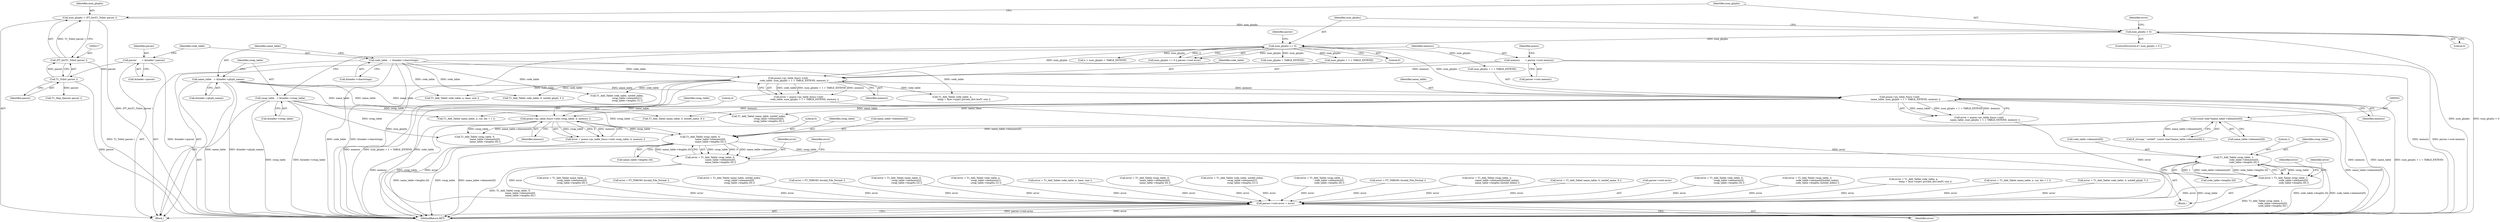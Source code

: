 digraph "0_savannah_dd89710f0f643eb0f99a3830e0712d26c7642acd@array" {
"1000719" [label="(Call,T1_Add_Table( swap_table, 0,\n                            name_table->elements[0],\n                            name_table->lengths [0] ))"];
"1000275" [label="(Call,psaux->ps_table_funcs->init( swap_table, 4, memory ))"];
"1000172" [label="(Call,swap_table   = &loader->swap_table)"];
"1000262" [label="(Call,psaux->ps_table_funcs->init(\n                name_table, num_glyphs + 1 + TABLE_EXTEND, memory ))"];
"1000165" [label="(Call,name_table   = &loader->glyph_names)"];
"1000232" [label="(Call,num_glyphs == 0)"];
"1000221" [label="(Call,num_glyphs < 0)"];
"1000214" [label="(Call,num_glyphs = (FT_Int)T1_ToInt( parser ))"];
"1000216" [label="(Call,(FT_Int)T1_ToInt( parser ))"];
"1000218" [label="(Call,T1_ToInt( parser ))"];
"1000151" [label="(Call,parser       = &loader->parser)"];
"1000249" [label="(Call,psaux->ps_table_funcs->init(\n                code_table, num_glyphs + 1 + TABLE_EXTEND, memory ))"];
"1000158" [label="(Call,code_table   = &loader->charstrings)"];
"1000179" [label="(Call,memory       = parser->root.memory)"];
"1000551" [label="(Call,(const char*)name_table->elements[0])"];
"1000717" [label="(Call,error = T1_Add_Table( swap_table, 0,\n                            name_table->elements[0],\n                            name_table->lengths [0] ))"];
"1000816" [label="(Call,parser->root.error = error)"];
"1000737" [label="(Call,T1_Add_Table( swap_table, 1,\n                            code_table->elements[0],\n                            code_table->lengths [0] ))"];
"1000735" [label="(Call,error = T1_Add_Table( swap_table, 1,\n                            code_table->elements[0],\n                            code_table->lengths [0] ))"];
"1000219" [label="(Identifier,parser)"];
"1000773" [label="(Call,error = T1_Add_Table( name_table, n,\n                            swap_table->elements[0],\n                            swap_table->lengths [0] ))"];
"1000718" [label="(Identifier,error)"];
"1000264" [label="(Call,num_glyphs + 1 + TABLE_EXTEND)"];
"1000251" [label="(Call,num_glyphs + 1 + TABLE_EXTEND)"];
"1000484" [label="(Call,error = FT_THROW( Invalid_File_Format ))"];
"1000631" [label="(Call,error = T1_Add_Table( name_table, notdef_index,\n                            swap_table->elements[0],\n                            swap_table->lengths [0] ))"];
"1000466" [label="(Call,n < num_glyphs + TABLE_EXTEND)"];
"1000216" [label="(Call,(FT_Int)T1_ToInt( parser ))"];
"1000160" [label="(Call,&loader->charstrings)"];
"1000167" [label="(Call,&loader->glyph_names)"];
"1000263" [label="(Identifier,name_table)"];
"1000739" [label="(Literal,1)"];
"1000738" [label="(Identifier,swap_table)"];
"1000289" [label="(Call,T1_Skip_Spaces( parser ))"];
"1000174" [label="(Call,&loader->swap_table)"];
"1000755" [label="(Call,T1_Add_Table( name_table, 0, notdef_name, 8 ))"];
"1000551" [label="(Call,(const char*)name_table->elements[0])"];
"1000231" [label="(Call,num_glyphs == 0 || parser->root.error)"];
"1000225" [label="(Call,error = FT_THROW( Invalid_File_Format ))"];
"1000667" [label="(Call,error = T1_Add_Table( name_table, 0,\n                            swap_table->elements[2],\n                            swap_table->lengths [2] ))"];
"1000250" [label="(Identifier,code_table)"];
"1000179" [label="(Call,memory       = parser->root.memory)"];
"1000791" [label="(Call,error = T1_Add_Table( code_table, n,\n                            swap_table->elements[1],\n                            swap_table->lengths [1] ))"];
"1000151" [label="(Call,parser       = &loader->parser)"];
"1000633" [label="(Call,T1_Add_Table( name_table, notdef_index,\n                            swap_table->elements[0],\n                            swap_table->lengths [0] ))"];
"1000529" [label="(Call,error = T1_Add_Table( code_table, n, base, size ))"];
"1000269" [label="(Identifier,memory)"];
"1000149" [label="(Block,)"];
"1000721" [label="(Literal,0)"];
"1000720" [label="(Identifier,swap_table)"];
"1000559" [label="(Call,error = T1_Add_Table( swap_table, 0,\n                            name_table->elements[0],\n                            name_table->lengths [0] ))"];
"1000172" [label="(Call,swap_table   = &loader->swap_table)"];
"1000276" [label="(Identifier,swap_table)"];
"1000173" [label="(Identifier,swap_table)"];
"1000226" [label="(Identifier,error)"];
"1000166" [label="(Identifier,name_table)"];
"1000549" [label="(Call,ft_strcmp( \".notdef\", (const char*)name_table->elements[0] ))"];
"1000823" [label="(MethodReturn,RET)"];
"1000275" [label="(Call,psaux->ps_table_funcs->init( swap_table, 4, memory ))"];
"1000717" [label="(Call,error = T1_Add_Table( swap_table, 0,\n                            name_table->elements[0],\n                            name_table->lengths [0] ))"];
"1000727" [label="(Call,name_table->lengths [0])"];
"1000513" [label="(Call,T1_Add_Table( code_table, n,\n                                temp + face->type1.private_dict.lenIV, size ))"];
"1000737" [label="(Call,T1_Add_Table( swap_table, 1,\n                            code_table->elements[0],\n                            code_table->lengths [0] ))"];
"1000649" [label="(Call,error = T1_Add_Table( code_table, notdef_index,\n                            swap_table->elements[1],\n                            swap_table->lengths [1] ))"];
"1000577" [label="(Call,error = T1_Add_Table( swap_table, 1,\n                            code_table->elements[0],\n                            code_table->lengths [0] ))"];
"1000214" [label="(Call,num_glyphs = (FT_Int)T1_ToInt( parser ))"];
"1000232" [label="(Call,num_glyphs == 0)"];
"1000158" [label="(Call,code_table   = &loader->charstrings)"];
"1000165" [label="(Call,name_table   = &loader->glyph_names)"];
"1000468" [label="(Call,num_glyphs + TABLE_EXTEND)"];
"1000719" [label="(Call,T1_Add_Table( swap_table, 0,\n                            name_table->elements[0],\n                            name_table->lengths [0] ))"];
"1000816" [label="(Call,parser->root.error = error)"];
"1000707" [label="(Block,)"];
"1000412" [label="(Call,T1_Add_Table( name_table, n, cur, len + 1 ))"];
"1000751" [label="(Identifier,error)"];
"1000159" [label="(Identifier,code_table)"];
"1000379" [label="(Call,error = FT_THROW( Invalid_File_Format ))"];
"1000273" [label="(Call,error = psaux->ps_table_funcs->init( swap_table, 4, memory ))"];
"1000247" [label="(Call,error = psaux->ps_table_funcs->init(\n                code_table, num_glyphs + 1 + TABLE_EXTEND, memory ))"];
"1000189" [label="(Identifier,psaux)"];
"1000237" [label="(Identifier,parser)"];
"1000735" [label="(Call,error = T1_Add_Table( swap_table, 1,\n                            code_table->elements[0],\n                            code_table->lengths [0] ))"];
"1000260" [label="(Call,error = psaux->ps_table_funcs->init(\n                name_table, num_glyphs + 1 + TABLE_EXTEND, memory ))"];
"1000595" [label="(Call,error = T1_Add_Table( swap_table, 2,\n                            name_table->elements[notdef_index],\n                            name_table->lengths [notdef_index] ))"];
"1000215" [label="(Identifier,num_glyphs)"];
"1000736" [label="(Identifier,error)"];
"1000222" [label="(Identifier,num_glyphs)"];
"1000753" [label="(Call,error = T1_Add_Table( name_table, 0, notdef_name, 8 ))"];
"1000740" [label="(Call,code_table->elements[0])"];
"1000152" [label="(Identifier,parser)"];
"1000817" [label="(Call,parser->root.error)"];
"1000822" [label="(Identifier,error)"];
"1000765" [label="(Call,T1_Add_Table( code_table, 0, notdef_glyph, 5 ))"];
"1000733" [label="(Identifier,error)"];
"1000561" [label="(Call,T1_Add_Table( swap_table, 0,\n                            name_table->elements[0],\n                            name_table->lengths [0] ))"];
"1000651" [label="(Call,T1_Add_Table( code_table, notdef_index,\n                            swap_table->elements[1],\n                            swap_table->lengths [1] ))"];
"1000221" [label="(Call,num_glyphs < 0)"];
"1000153" [label="(Call,&loader->parser)"];
"1000553" [label="(Call,name_table->elements[0])"];
"1000745" [label="(Call,code_table->lengths [0])"];
"1000218" [label="(Call,T1_ToInt( parser ))"];
"1000685" [label="(Call,error = T1_Add_Table( code_table, 0,\n                            swap_table->elements[3],\n                            swap_table->lengths [3] ))"];
"1000531" [label="(Call,T1_Add_Table( code_table, n, base, size ))"];
"1000613" [label="(Call,error = T1_Add_Table( swap_table, 3,\n                            code_table->elements[notdef_index],\n                            code_table->lengths [notdef_index] ))"];
"1000511" [label="(Call,error = T1_Add_Table( code_table, n,\n                                temp + face->type1.private_dict.lenIV, size ))"];
"1000262" [label="(Call,psaux->ps_table_funcs->init(\n                name_table, num_glyphs + 1 + TABLE_EXTEND, memory ))"];
"1000180" [label="(Identifier,memory)"];
"1000256" [label="(Identifier,memory)"];
"1000220" [label="(ControlStructure,if ( num_glyphs < 0 ))"];
"1000410" [label="(Call,error = T1_Add_Table( name_table, n, cur, len + 1 ))"];
"1000763" [label="(Call,error = T1_Add_Table( code_table, 0, notdef_glyph, 5 ))"];
"1000181" [label="(Call,parser->root.memory)"];
"1000233" [label="(Identifier,num_glyphs)"];
"1000722" [label="(Call,name_table->elements[0])"];
"1000223" [label="(Literal,0)"];
"1000278" [label="(Identifier,memory)"];
"1000234" [label="(Literal,0)"];
"1000249" [label="(Call,psaux->ps_table_funcs->init(\n                code_table, num_glyphs + 1 + TABLE_EXTEND, memory ))"];
"1000277" [label="(Literal,4)"];
"1000719" -> "1000717"  [label="AST: "];
"1000719" -> "1000727"  [label="CFG: "];
"1000720" -> "1000719"  [label="AST: "];
"1000721" -> "1000719"  [label="AST: "];
"1000722" -> "1000719"  [label="AST: "];
"1000727" -> "1000719"  [label="AST: "];
"1000717" -> "1000719"  [label="CFG: "];
"1000719" -> "1000823"  [label="DDG: name_table->lengths [0]"];
"1000719" -> "1000823"  [label="DDG: swap_table"];
"1000719" -> "1000823"  [label="DDG: name_table->elements[0]"];
"1000719" -> "1000717"  [label="DDG: swap_table"];
"1000719" -> "1000717"  [label="DDG: 0"];
"1000719" -> "1000717"  [label="DDG: name_table->elements[0]"];
"1000719" -> "1000717"  [label="DDG: name_table->lengths [0]"];
"1000275" -> "1000719"  [label="DDG: swap_table"];
"1000172" -> "1000719"  [label="DDG: swap_table"];
"1000551" -> "1000719"  [label="DDG: name_table->elements[0]"];
"1000719" -> "1000737"  [label="DDG: swap_table"];
"1000275" -> "1000273"  [label="AST: "];
"1000275" -> "1000278"  [label="CFG: "];
"1000276" -> "1000275"  [label="AST: "];
"1000277" -> "1000275"  [label="AST: "];
"1000278" -> "1000275"  [label="AST: "];
"1000273" -> "1000275"  [label="CFG: "];
"1000275" -> "1000823"  [label="DDG: memory"];
"1000275" -> "1000823"  [label="DDG: swap_table"];
"1000275" -> "1000273"  [label="DDG: swap_table"];
"1000275" -> "1000273"  [label="DDG: 4"];
"1000275" -> "1000273"  [label="DDG: memory"];
"1000172" -> "1000275"  [label="DDG: swap_table"];
"1000262" -> "1000275"  [label="DDG: memory"];
"1000275" -> "1000561"  [label="DDG: swap_table"];
"1000172" -> "1000149"  [label="AST: "];
"1000172" -> "1000174"  [label="CFG: "];
"1000173" -> "1000172"  [label="AST: "];
"1000174" -> "1000172"  [label="AST: "];
"1000180" -> "1000172"  [label="CFG: "];
"1000172" -> "1000823"  [label="DDG: swap_table"];
"1000172" -> "1000823"  [label="DDG: &loader->swap_table"];
"1000172" -> "1000561"  [label="DDG: swap_table"];
"1000262" -> "1000260"  [label="AST: "];
"1000262" -> "1000269"  [label="CFG: "];
"1000263" -> "1000262"  [label="AST: "];
"1000264" -> "1000262"  [label="AST: "];
"1000269" -> "1000262"  [label="AST: "];
"1000260" -> "1000262"  [label="CFG: "];
"1000262" -> "1000823"  [label="DDG: memory"];
"1000262" -> "1000823"  [label="DDG: name_table"];
"1000262" -> "1000823"  [label="DDG: num_glyphs + 1 + TABLE_EXTEND"];
"1000262" -> "1000260"  [label="DDG: name_table"];
"1000262" -> "1000260"  [label="DDG: num_glyphs + 1 + TABLE_EXTEND"];
"1000262" -> "1000260"  [label="DDG: memory"];
"1000165" -> "1000262"  [label="DDG: name_table"];
"1000232" -> "1000262"  [label="DDG: num_glyphs"];
"1000249" -> "1000262"  [label="DDG: memory"];
"1000262" -> "1000412"  [label="DDG: name_table"];
"1000262" -> "1000633"  [label="DDG: name_table"];
"1000262" -> "1000755"  [label="DDG: name_table"];
"1000165" -> "1000149"  [label="AST: "];
"1000165" -> "1000167"  [label="CFG: "];
"1000166" -> "1000165"  [label="AST: "];
"1000167" -> "1000165"  [label="AST: "];
"1000173" -> "1000165"  [label="CFG: "];
"1000165" -> "1000823"  [label="DDG: name_table"];
"1000165" -> "1000823"  [label="DDG: &loader->glyph_names"];
"1000165" -> "1000412"  [label="DDG: name_table"];
"1000165" -> "1000633"  [label="DDG: name_table"];
"1000165" -> "1000755"  [label="DDG: name_table"];
"1000232" -> "1000231"  [label="AST: "];
"1000232" -> "1000234"  [label="CFG: "];
"1000233" -> "1000232"  [label="AST: "];
"1000234" -> "1000232"  [label="AST: "];
"1000237" -> "1000232"  [label="CFG: "];
"1000231" -> "1000232"  [label="CFG: "];
"1000232" -> "1000823"  [label="DDG: num_glyphs"];
"1000232" -> "1000231"  [label="DDG: num_glyphs"];
"1000232" -> "1000231"  [label="DDG: 0"];
"1000221" -> "1000232"  [label="DDG: num_glyphs"];
"1000232" -> "1000249"  [label="DDG: num_glyphs"];
"1000232" -> "1000251"  [label="DDG: num_glyphs"];
"1000232" -> "1000264"  [label="DDG: num_glyphs"];
"1000232" -> "1000466"  [label="DDG: num_glyphs"];
"1000232" -> "1000468"  [label="DDG: num_glyphs"];
"1000221" -> "1000220"  [label="AST: "];
"1000221" -> "1000223"  [label="CFG: "];
"1000222" -> "1000221"  [label="AST: "];
"1000223" -> "1000221"  [label="AST: "];
"1000226" -> "1000221"  [label="CFG: "];
"1000233" -> "1000221"  [label="CFG: "];
"1000221" -> "1000823"  [label="DDG: num_glyphs < 0"];
"1000221" -> "1000823"  [label="DDG: num_glyphs"];
"1000214" -> "1000221"  [label="DDG: num_glyphs"];
"1000214" -> "1000149"  [label="AST: "];
"1000214" -> "1000216"  [label="CFG: "];
"1000215" -> "1000214"  [label="AST: "];
"1000216" -> "1000214"  [label="AST: "];
"1000222" -> "1000214"  [label="CFG: "];
"1000214" -> "1000823"  [label="DDG: (FT_Int)T1_ToInt( parser )"];
"1000216" -> "1000214"  [label="DDG: T1_ToInt( parser )"];
"1000216" -> "1000218"  [label="CFG: "];
"1000217" -> "1000216"  [label="AST: "];
"1000218" -> "1000216"  [label="AST: "];
"1000216" -> "1000823"  [label="DDG: T1_ToInt( parser )"];
"1000218" -> "1000216"  [label="DDG: parser"];
"1000218" -> "1000219"  [label="CFG: "];
"1000219" -> "1000218"  [label="AST: "];
"1000218" -> "1000823"  [label="DDG: parser"];
"1000151" -> "1000218"  [label="DDG: parser"];
"1000218" -> "1000289"  [label="DDG: parser"];
"1000151" -> "1000149"  [label="AST: "];
"1000151" -> "1000153"  [label="CFG: "];
"1000152" -> "1000151"  [label="AST: "];
"1000153" -> "1000151"  [label="AST: "];
"1000159" -> "1000151"  [label="CFG: "];
"1000151" -> "1000823"  [label="DDG: &loader->parser"];
"1000249" -> "1000247"  [label="AST: "];
"1000249" -> "1000256"  [label="CFG: "];
"1000250" -> "1000249"  [label="AST: "];
"1000251" -> "1000249"  [label="AST: "];
"1000256" -> "1000249"  [label="AST: "];
"1000247" -> "1000249"  [label="CFG: "];
"1000249" -> "1000823"  [label="DDG: memory"];
"1000249" -> "1000823"  [label="DDG: num_glyphs + 1 + TABLE_EXTEND"];
"1000249" -> "1000823"  [label="DDG: code_table"];
"1000249" -> "1000247"  [label="DDG: code_table"];
"1000249" -> "1000247"  [label="DDG: num_glyphs + 1 + TABLE_EXTEND"];
"1000249" -> "1000247"  [label="DDG: memory"];
"1000158" -> "1000249"  [label="DDG: code_table"];
"1000179" -> "1000249"  [label="DDG: memory"];
"1000249" -> "1000513"  [label="DDG: code_table"];
"1000249" -> "1000531"  [label="DDG: code_table"];
"1000249" -> "1000651"  [label="DDG: code_table"];
"1000249" -> "1000765"  [label="DDG: code_table"];
"1000158" -> "1000149"  [label="AST: "];
"1000158" -> "1000160"  [label="CFG: "];
"1000159" -> "1000158"  [label="AST: "];
"1000160" -> "1000158"  [label="AST: "];
"1000166" -> "1000158"  [label="CFG: "];
"1000158" -> "1000823"  [label="DDG: code_table"];
"1000158" -> "1000823"  [label="DDG: &loader->charstrings"];
"1000158" -> "1000513"  [label="DDG: code_table"];
"1000158" -> "1000531"  [label="DDG: code_table"];
"1000158" -> "1000651"  [label="DDG: code_table"];
"1000158" -> "1000765"  [label="DDG: code_table"];
"1000179" -> "1000149"  [label="AST: "];
"1000179" -> "1000181"  [label="CFG: "];
"1000180" -> "1000179"  [label="AST: "];
"1000181" -> "1000179"  [label="AST: "];
"1000189" -> "1000179"  [label="CFG: "];
"1000179" -> "1000823"  [label="DDG: parser->root.memory"];
"1000179" -> "1000823"  [label="DDG: memory"];
"1000551" -> "1000549"  [label="AST: "];
"1000551" -> "1000553"  [label="CFG: "];
"1000552" -> "1000551"  [label="AST: "];
"1000553" -> "1000551"  [label="AST: "];
"1000549" -> "1000551"  [label="CFG: "];
"1000551" -> "1000823"  [label="DDG: name_table->elements[0]"];
"1000551" -> "1000549"  [label="DDG: name_table->elements[0]"];
"1000551" -> "1000561"  [label="DDG: name_table->elements[0]"];
"1000717" -> "1000707"  [label="AST: "];
"1000718" -> "1000717"  [label="AST: "];
"1000733" -> "1000717"  [label="CFG: "];
"1000717" -> "1000823"  [label="DDG: T1_Add_Table( swap_table, 0,\n                            name_table->elements[0],\n                            name_table->lengths [0] )"];
"1000717" -> "1000816"  [label="DDG: error"];
"1000816" -> "1000149"  [label="AST: "];
"1000816" -> "1000822"  [label="CFG: "];
"1000817" -> "1000816"  [label="AST: "];
"1000822" -> "1000816"  [label="AST: "];
"1000823" -> "1000816"  [label="CFG: "];
"1000816" -> "1000823"  [label="DDG: parser->root.error"];
"1000816" -> "1000823"  [label="DDG: error"];
"1000559" -> "1000816"  [label="DDG: error"];
"1000667" -> "1000816"  [label="DDG: error"];
"1000225" -> "1000816"  [label="DDG: error"];
"1000273" -> "1000816"  [label="DDG: error"];
"1000685" -> "1000816"  [label="DDG: error"];
"1000773" -> "1000816"  [label="DDG: error"];
"1000260" -> "1000816"  [label="DDG: error"];
"1000735" -> "1000816"  [label="DDG: error"];
"1000484" -> "1000816"  [label="DDG: error"];
"1000613" -> "1000816"  [label="DDG: error"];
"1000247" -> "1000816"  [label="DDG: error"];
"1000791" -> "1000816"  [label="DDG: error"];
"1000753" -> "1000816"  [label="DDG: error"];
"1000649" -> "1000816"  [label="DDG: error"];
"1000410" -> "1000816"  [label="DDG: error"];
"1000631" -> "1000816"  [label="DDG: error"];
"1000379" -> "1000816"  [label="DDG: error"];
"1000595" -> "1000816"  [label="DDG: error"];
"1000577" -> "1000816"  [label="DDG: error"];
"1000529" -> "1000816"  [label="DDG: error"];
"1000763" -> "1000816"  [label="DDG: error"];
"1000511" -> "1000816"  [label="DDG: error"];
"1000737" -> "1000735"  [label="AST: "];
"1000737" -> "1000745"  [label="CFG: "];
"1000738" -> "1000737"  [label="AST: "];
"1000739" -> "1000737"  [label="AST: "];
"1000740" -> "1000737"  [label="AST: "];
"1000745" -> "1000737"  [label="AST: "];
"1000735" -> "1000737"  [label="CFG: "];
"1000737" -> "1000823"  [label="DDG: code_table->lengths [0]"];
"1000737" -> "1000823"  [label="DDG: code_table->elements[0]"];
"1000737" -> "1000823"  [label="DDG: swap_table"];
"1000737" -> "1000735"  [label="DDG: swap_table"];
"1000737" -> "1000735"  [label="DDG: 1"];
"1000737" -> "1000735"  [label="DDG: code_table->elements[0]"];
"1000737" -> "1000735"  [label="DDG: code_table->lengths [0]"];
"1000735" -> "1000707"  [label="AST: "];
"1000736" -> "1000735"  [label="AST: "];
"1000751" -> "1000735"  [label="CFG: "];
"1000735" -> "1000823"  [label="DDG: T1_Add_Table( swap_table, 1,\n                            code_table->elements[0],\n                            code_table->lengths [0] )"];
}
